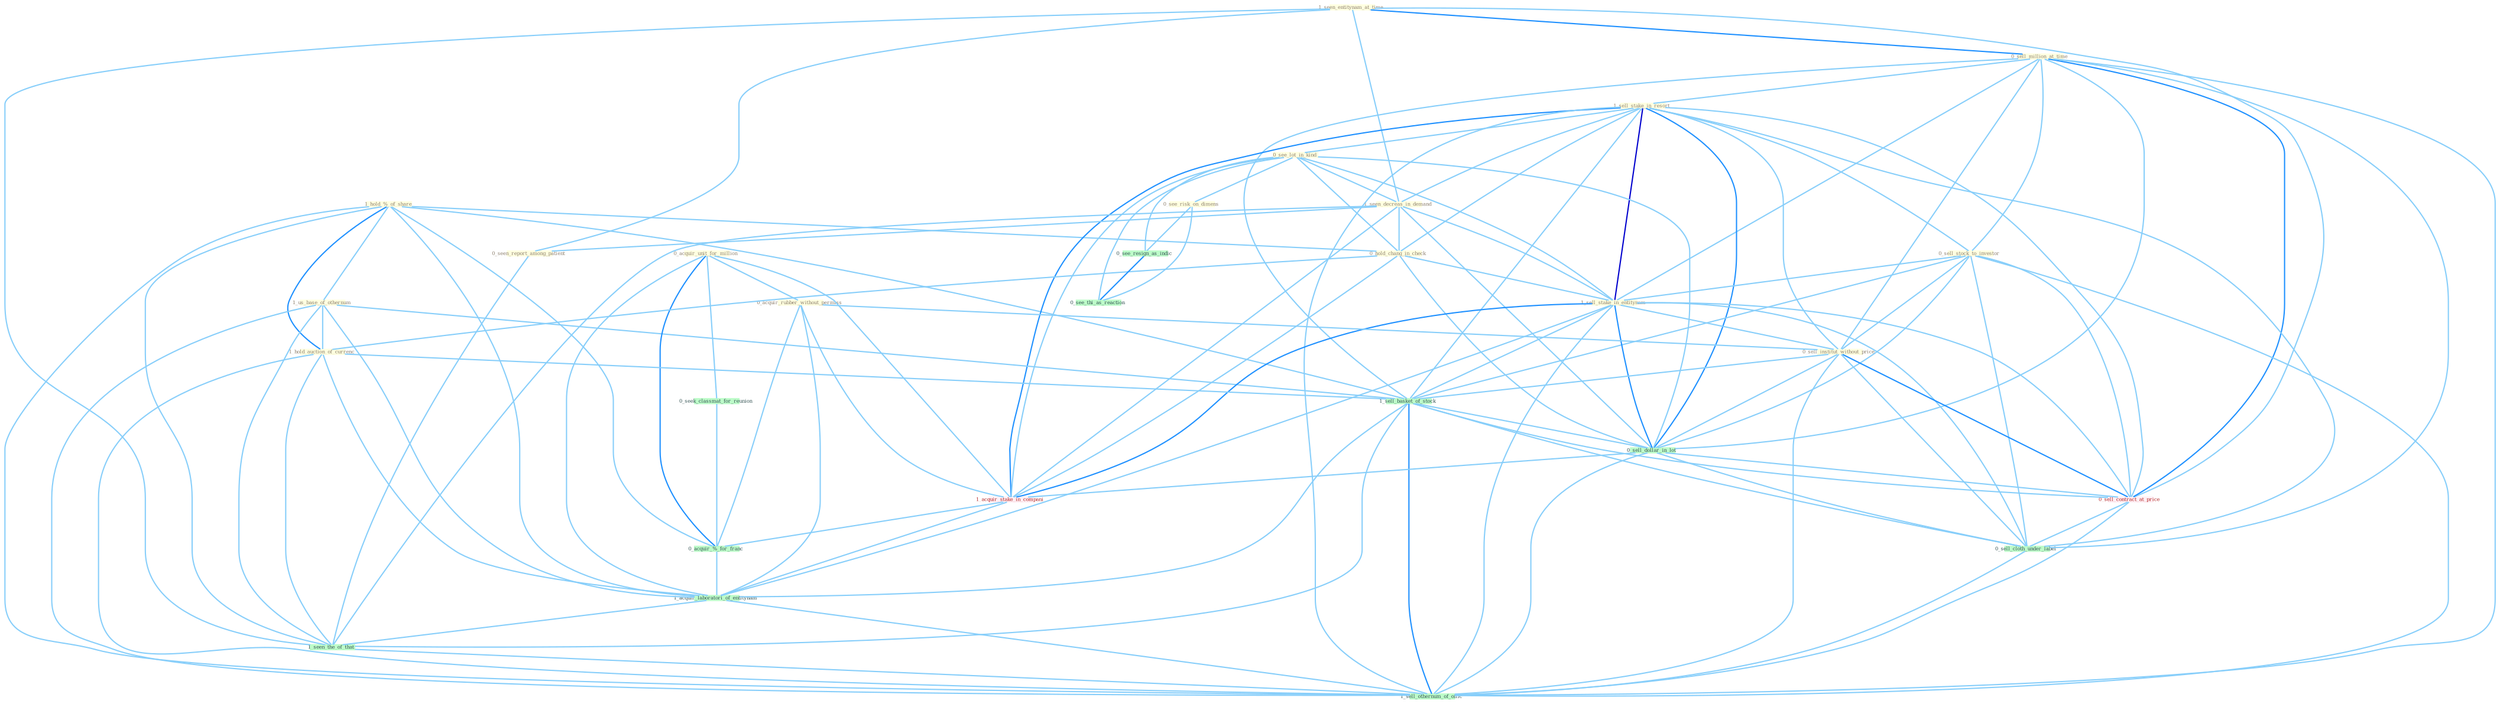 Graph G{ 
    node
    [shape=polygon,style=filled,width=.5,height=.06,color="#BDFCC9",fixedsize=true,fontsize=4,
    fontcolor="#2f4f4f"];
    {node
    [color="#ffffe0", fontcolor="#8b7d6b"] "1_seen_entitynam_at_time " "0_sell_million_at_time " "1_hold_%_of_share " "1_sell_stake_in_resort " "0_see_lot_in_kind " "0_sell_stock_to_investor " "1_us_base_of_othernum " "1_seen_decreas_in_demand " "0_acquir_unit_for_million " "0_hold_chang_in_check " "0_see_risk_on_dimens " "1_sell_stake_in_entitynam " "0_acquir_rubber_without_permiss " "0_seen_report_among_patient " "0_sell_institut_without_price " "1_hold_auction_of_currenc "}
{node [color="#fff0f5", fontcolor="#b22222"] "1_acquir_stake_in_compani " "0_sell_contract_at_price "}
edge [color="#B0E2FF"];

	"1_seen_entitynam_at_time " -- "0_sell_million_at_time " [w="2", color="#1e90ff" , len=0.8];
	"1_seen_entitynam_at_time " -- "1_seen_decreas_in_demand " [w="1", color="#87cefa" ];
	"1_seen_entitynam_at_time " -- "0_seen_report_among_patient " [w="1", color="#87cefa" ];
	"1_seen_entitynam_at_time " -- "0_sell_contract_at_price " [w="1", color="#87cefa" ];
	"1_seen_entitynam_at_time " -- "1_seen_the_of_that " [w="1", color="#87cefa" ];
	"0_sell_million_at_time " -- "1_sell_stake_in_resort " [w="1", color="#87cefa" ];
	"0_sell_million_at_time " -- "0_sell_stock_to_investor " [w="1", color="#87cefa" ];
	"0_sell_million_at_time " -- "1_sell_stake_in_entitynam " [w="1", color="#87cefa" ];
	"0_sell_million_at_time " -- "0_sell_institut_without_price " [w="1", color="#87cefa" ];
	"0_sell_million_at_time " -- "1_sell_basket_of_stock " [w="1", color="#87cefa" ];
	"0_sell_million_at_time " -- "0_sell_dollar_in_lot " [w="1", color="#87cefa" ];
	"0_sell_million_at_time " -- "0_sell_contract_at_price " [w="2", color="#1e90ff" , len=0.8];
	"0_sell_million_at_time " -- "0_sell_cloth_under_label " [w="1", color="#87cefa" ];
	"0_sell_million_at_time " -- "1_sell_othernum_of_offic " [w="1", color="#87cefa" ];
	"1_hold_%_of_share " -- "1_us_base_of_othernum " [w="1", color="#87cefa" ];
	"1_hold_%_of_share " -- "0_hold_chang_in_check " [w="1", color="#87cefa" ];
	"1_hold_%_of_share " -- "1_hold_auction_of_currenc " [w="2", color="#1e90ff" , len=0.8];
	"1_hold_%_of_share " -- "1_sell_basket_of_stock " [w="1", color="#87cefa" ];
	"1_hold_%_of_share " -- "0_acquir_%_for_franc " [w="1", color="#87cefa" ];
	"1_hold_%_of_share " -- "1_acquir_laboratori_of_entitynam " [w="1", color="#87cefa" ];
	"1_hold_%_of_share " -- "1_seen_the_of_that " [w="1", color="#87cefa" ];
	"1_hold_%_of_share " -- "1_sell_othernum_of_offic " [w="1", color="#87cefa" ];
	"1_sell_stake_in_resort " -- "0_see_lot_in_kind " [w="1", color="#87cefa" ];
	"1_sell_stake_in_resort " -- "0_sell_stock_to_investor " [w="1", color="#87cefa" ];
	"1_sell_stake_in_resort " -- "1_seen_decreas_in_demand " [w="1", color="#87cefa" ];
	"1_sell_stake_in_resort " -- "0_hold_chang_in_check " [w="1", color="#87cefa" ];
	"1_sell_stake_in_resort " -- "1_sell_stake_in_entitynam " [w="3", color="#0000cd" , len=0.6];
	"1_sell_stake_in_resort " -- "0_sell_institut_without_price " [w="1", color="#87cefa" ];
	"1_sell_stake_in_resort " -- "1_sell_basket_of_stock " [w="1", color="#87cefa" ];
	"1_sell_stake_in_resort " -- "0_sell_dollar_in_lot " [w="2", color="#1e90ff" , len=0.8];
	"1_sell_stake_in_resort " -- "1_acquir_stake_in_compani " [w="2", color="#1e90ff" , len=0.8];
	"1_sell_stake_in_resort " -- "0_sell_contract_at_price " [w="1", color="#87cefa" ];
	"1_sell_stake_in_resort " -- "0_sell_cloth_under_label " [w="1", color="#87cefa" ];
	"1_sell_stake_in_resort " -- "1_sell_othernum_of_offic " [w="1", color="#87cefa" ];
	"0_see_lot_in_kind " -- "1_seen_decreas_in_demand " [w="1", color="#87cefa" ];
	"0_see_lot_in_kind " -- "0_hold_chang_in_check " [w="1", color="#87cefa" ];
	"0_see_lot_in_kind " -- "0_see_risk_on_dimens " [w="1", color="#87cefa" ];
	"0_see_lot_in_kind " -- "1_sell_stake_in_entitynam " [w="1", color="#87cefa" ];
	"0_see_lot_in_kind " -- "0_sell_dollar_in_lot " [w="1", color="#87cefa" ];
	"0_see_lot_in_kind " -- "0_see_resign_as_indic " [w="1", color="#87cefa" ];
	"0_see_lot_in_kind " -- "1_acquir_stake_in_compani " [w="1", color="#87cefa" ];
	"0_see_lot_in_kind " -- "0_see_thi_as_reaction " [w="1", color="#87cefa" ];
	"0_sell_stock_to_investor " -- "1_sell_stake_in_entitynam " [w="1", color="#87cefa" ];
	"0_sell_stock_to_investor " -- "0_sell_institut_without_price " [w="1", color="#87cefa" ];
	"0_sell_stock_to_investor " -- "1_sell_basket_of_stock " [w="1", color="#87cefa" ];
	"0_sell_stock_to_investor " -- "0_sell_dollar_in_lot " [w="1", color="#87cefa" ];
	"0_sell_stock_to_investor " -- "0_sell_contract_at_price " [w="1", color="#87cefa" ];
	"0_sell_stock_to_investor " -- "0_sell_cloth_under_label " [w="1", color="#87cefa" ];
	"0_sell_stock_to_investor " -- "1_sell_othernum_of_offic " [w="1", color="#87cefa" ];
	"1_us_base_of_othernum " -- "1_hold_auction_of_currenc " [w="1", color="#87cefa" ];
	"1_us_base_of_othernum " -- "1_sell_basket_of_stock " [w="1", color="#87cefa" ];
	"1_us_base_of_othernum " -- "1_acquir_laboratori_of_entitynam " [w="1", color="#87cefa" ];
	"1_us_base_of_othernum " -- "1_seen_the_of_that " [w="1", color="#87cefa" ];
	"1_us_base_of_othernum " -- "1_sell_othernum_of_offic " [w="1", color="#87cefa" ];
	"1_seen_decreas_in_demand " -- "0_hold_chang_in_check " [w="1", color="#87cefa" ];
	"1_seen_decreas_in_demand " -- "1_sell_stake_in_entitynam " [w="1", color="#87cefa" ];
	"1_seen_decreas_in_demand " -- "0_seen_report_among_patient " [w="1", color="#87cefa" ];
	"1_seen_decreas_in_demand " -- "0_sell_dollar_in_lot " [w="1", color="#87cefa" ];
	"1_seen_decreas_in_demand " -- "1_acquir_stake_in_compani " [w="1", color="#87cefa" ];
	"1_seen_decreas_in_demand " -- "1_seen_the_of_that " [w="1", color="#87cefa" ];
	"0_acquir_unit_for_million " -- "0_acquir_rubber_without_permiss " [w="1", color="#87cefa" ];
	"0_acquir_unit_for_million " -- "0_seek_classmat_for_reunion " [w="1", color="#87cefa" ];
	"0_acquir_unit_for_million " -- "1_acquir_stake_in_compani " [w="1", color="#87cefa" ];
	"0_acquir_unit_for_million " -- "0_acquir_%_for_franc " [w="2", color="#1e90ff" , len=0.8];
	"0_acquir_unit_for_million " -- "1_acquir_laboratori_of_entitynam " [w="1", color="#87cefa" ];
	"0_hold_chang_in_check " -- "1_sell_stake_in_entitynam " [w="1", color="#87cefa" ];
	"0_hold_chang_in_check " -- "1_hold_auction_of_currenc " [w="1", color="#87cefa" ];
	"0_hold_chang_in_check " -- "0_sell_dollar_in_lot " [w="1", color="#87cefa" ];
	"0_hold_chang_in_check " -- "1_acquir_stake_in_compani " [w="1", color="#87cefa" ];
	"0_see_risk_on_dimens " -- "0_see_resign_as_indic " [w="1", color="#87cefa" ];
	"0_see_risk_on_dimens " -- "0_see_thi_as_reaction " [w="1", color="#87cefa" ];
	"1_sell_stake_in_entitynam " -- "0_sell_institut_without_price " [w="1", color="#87cefa" ];
	"1_sell_stake_in_entitynam " -- "1_sell_basket_of_stock " [w="1", color="#87cefa" ];
	"1_sell_stake_in_entitynam " -- "0_sell_dollar_in_lot " [w="2", color="#1e90ff" , len=0.8];
	"1_sell_stake_in_entitynam " -- "1_acquir_stake_in_compani " [w="2", color="#1e90ff" , len=0.8];
	"1_sell_stake_in_entitynam " -- "0_sell_contract_at_price " [w="1", color="#87cefa" ];
	"1_sell_stake_in_entitynam " -- "1_acquir_laboratori_of_entitynam " [w="1", color="#87cefa" ];
	"1_sell_stake_in_entitynam " -- "0_sell_cloth_under_label " [w="1", color="#87cefa" ];
	"1_sell_stake_in_entitynam " -- "1_sell_othernum_of_offic " [w="1", color="#87cefa" ];
	"0_acquir_rubber_without_permiss " -- "0_sell_institut_without_price " [w="1", color="#87cefa" ];
	"0_acquir_rubber_without_permiss " -- "1_acquir_stake_in_compani " [w="1", color="#87cefa" ];
	"0_acquir_rubber_without_permiss " -- "0_acquir_%_for_franc " [w="1", color="#87cefa" ];
	"0_acquir_rubber_without_permiss " -- "1_acquir_laboratori_of_entitynam " [w="1", color="#87cefa" ];
	"0_seen_report_among_patient " -- "1_seen_the_of_that " [w="1", color="#87cefa" ];
	"0_sell_institut_without_price " -- "1_sell_basket_of_stock " [w="1", color="#87cefa" ];
	"0_sell_institut_without_price " -- "0_sell_dollar_in_lot " [w="1", color="#87cefa" ];
	"0_sell_institut_without_price " -- "0_sell_contract_at_price " [w="2", color="#1e90ff" , len=0.8];
	"0_sell_institut_without_price " -- "0_sell_cloth_under_label " [w="1", color="#87cefa" ];
	"0_sell_institut_without_price " -- "1_sell_othernum_of_offic " [w="1", color="#87cefa" ];
	"1_hold_auction_of_currenc " -- "1_sell_basket_of_stock " [w="1", color="#87cefa" ];
	"1_hold_auction_of_currenc " -- "1_acquir_laboratori_of_entitynam " [w="1", color="#87cefa" ];
	"1_hold_auction_of_currenc " -- "1_seen_the_of_that " [w="1", color="#87cefa" ];
	"1_hold_auction_of_currenc " -- "1_sell_othernum_of_offic " [w="1", color="#87cefa" ];
	"0_seek_classmat_for_reunion " -- "0_acquir_%_for_franc " [w="1", color="#87cefa" ];
	"1_sell_basket_of_stock " -- "0_sell_dollar_in_lot " [w="1", color="#87cefa" ];
	"1_sell_basket_of_stock " -- "0_sell_contract_at_price " [w="1", color="#87cefa" ];
	"1_sell_basket_of_stock " -- "1_acquir_laboratori_of_entitynam " [w="1", color="#87cefa" ];
	"1_sell_basket_of_stock " -- "0_sell_cloth_under_label " [w="1", color="#87cefa" ];
	"1_sell_basket_of_stock " -- "1_seen_the_of_that " [w="1", color="#87cefa" ];
	"1_sell_basket_of_stock " -- "1_sell_othernum_of_offic " [w="2", color="#1e90ff" , len=0.8];
	"0_sell_dollar_in_lot " -- "1_acquir_stake_in_compani " [w="1", color="#87cefa" ];
	"0_sell_dollar_in_lot " -- "0_sell_contract_at_price " [w="1", color="#87cefa" ];
	"0_sell_dollar_in_lot " -- "0_sell_cloth_under_label " [w="1", color="#87cefa" ];
	"0_sell_dollar_in_lot " -- "1_sell_othernum_of_offic " [w="1", color="#87cefa" ];
	"0_see_resign_as_indic " -- "0_see_thi_as_reaction " [w="2", color="#1e90ff" , len=0.8];
	"1_acquir_stake_in_compani " -- "0_acquir_%_for_franc " [w="1", color="#87cefa" ];
	"1_acquir_stake_in_compani " -- "1_acquir_laboratori_of_entitynam " [w="1", color="#87cefa" ];
	"0_acquir_%_for_franc " -- "1_acquir_laboratori_of_entitynam " [w="1", color="#87cefa" ];
	"0_sell_contract_at_price " -- "0_sell_cloth_under_label " [w="1", color="#87cefa" ];
	"0_sell_contract_at_price " -- "1_sell_othernum_of_offic " [w="1", color="#87cefa" ];
	"1_acquir_laboratori_of_entitynam " -- "1_seen_the_of_that " [w="1", color="#87cefa" ];
	"1_acquir_laboratori_of_entitynam " -- "1_sell_othernum_of_offic " [w="1", color="#87cefa" ];
	"0_sell_cloth_under_label " -- "1_sell_othernum_of_offic " [w="1", color="#87cefa" ];
	"1_seen_the_of_that " -- "1_sell_othernum_of_offic " [w="1", color="#87cefa" ];
}